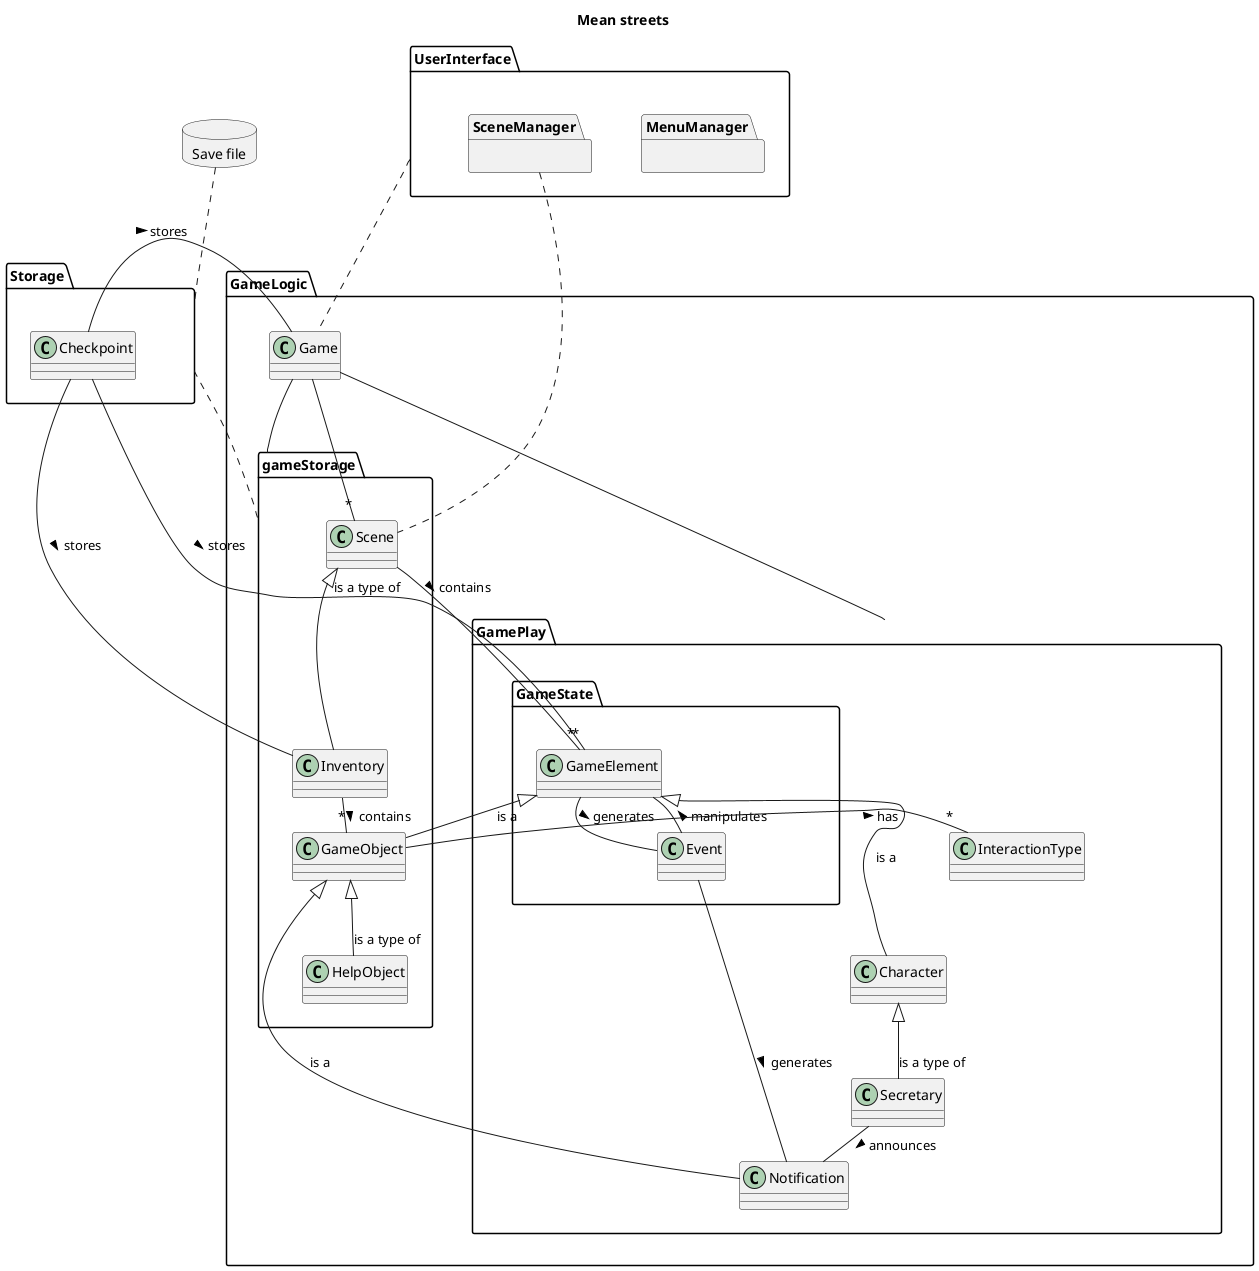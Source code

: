 @startuml

skinparam nodesep 50
skinparam ranksep 10

title Mean streets
top to bottom direction
database "Save file" {
}
package UserInterface {
    package MenuManager {}
    package SceneManager {}
}

package GameLogic {
    class Game
    package gameStorage {
        class Inventory
        class GameObject
        class HelpObject
        class Scene
    }


    package GamePlay {
        class InteractionType
        class Secretary
        class Character
        class Notification
        package GameState {
            class GameElement
            class Event
        }
    }
}

package Storage {
    class Checkpoint
}

"Save file".. Storage
UserInterface .. Game
SceneManager .. Scene
Storage .. gameStorage


InteractionType -[hidden]up- GameState
Character -[hidden]up- GameState
Secretary -[hidden]up- GameState
Notification -[hidden]up- GameState
InteractionType -[hidden]down- Character

Game - gameStorage
Game - GamePlay

Game -- "*" Scene
Checkpoint -- "*" GameElement : stores >
Checkpoint -- Inventory : stores >
Checkpoint - Game : stores >
Character <|-- Secretary : is a type of
GameElement <|-- GameObject : is a
GameElement <|-- Character : is a
Scene - "*" GameElement : contains >
Scene <|-- Inventory : is a type of
Inventory -- "*" GameObject : contains >
GameElement -- Event : generates >
Event -- Notification : generates >
Event -- GameElement : manipulates >
Secretary -- Notification : announces >
GameObject <|-- HelpObject : is a type of
GameObject <|-- Notification : is a
GameObject -- "*" InteractionType : has >
@enduml
